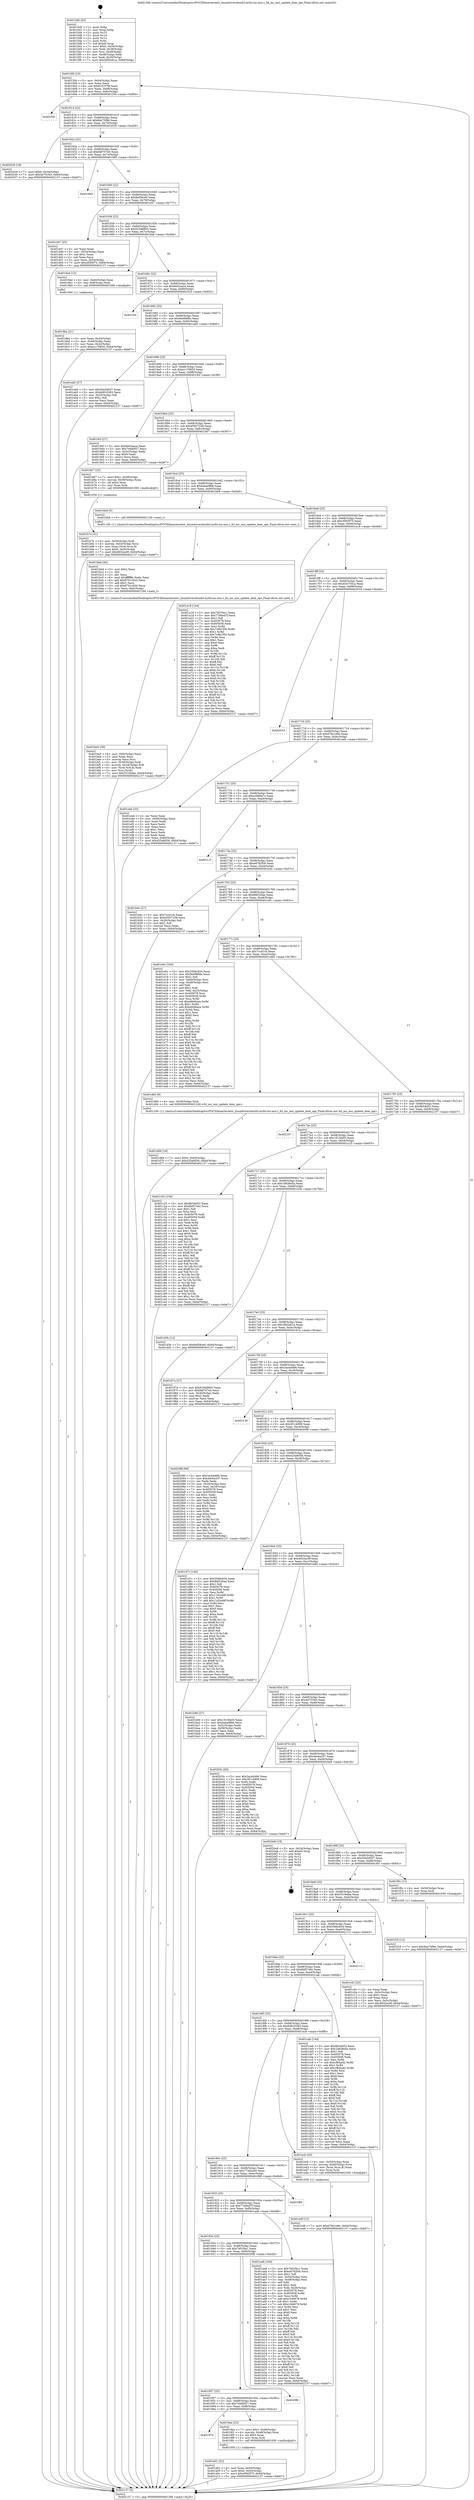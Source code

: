 digraph "0x4015d0" {
  label = "0x4015d0 (/mnt/c/Users/mathe/Desktop/tcc/POCII/binaries/extr_linuxdriversbusfsl-mcfsl-mc-msi.c_fsl_mc_msi_update_dom_ops_Final-ollvm.out::main(0))"
  labelloc = "t"
  node[shape=record]

  Entry [label="",width=0.3,height=0.3,shape=circle,fillcolor=black,style=filled]
  "0x4015fd" [label="{
     0x4015fd [23]\l
     | [instrs]\l
     &nbsp;&nbsp;0x4015fd \<+3\>: mov -0x64(%rbp),%eax\l
     &nbsp;&nbsp;0x401600 \<+2\>: mov %eax,%ecx\l
     &nbsp;&nbsp;0x401602 \<+6\>: sub $0x81f197f0,%ecx\l
     &nbsp;&nbsp;0x401608 \<+3\>: mov %eax,-0x68(%rbp)\l
     &nbsp;&nbsp;0x40160b \<+3\>: mov %ecx,-0x6c(%rbp)\l
     &nbsp;&nbsp;0x40160e \<+6\>: je 0000000000401f30 \<main+0x960\>\l
  }"]
  "0x401f30" [label="{
     0x401f30\l
  }", style=dashed]
  "0x401614" [label="{
     0x401614 [22]\l
     | [instrs]\l
     &nbsp;&nbsp;0x401614 \<+5\>: jmp 0000000000401619 \<main+0x49\>\l
     &nbsp;&nbsp;0x401619 \<+3\>: mov -0x68(%rbp),%eax\l
     &nbsp;&nbsp;0x40161c \<+5\>: sub $0x8da75f9d,%eax\l
     &nbsp;&nbsp;0x401621 \<+3\>: mov %eax,-0x70(%rbp)\l
     &nbsp;&nbsp;0x401624 \<+6\>: je 0000000000402029 \<main+0xa59\>\l
  }"]
  Exit [label="",width=0.3,height=0.3,shape=circle,fillcolor=black,style=filled,peripheries=2]
  "0x402029" [label="{
     0x402029 [19]\l
     | [instrs]\l
     &nbsp;&nbsp;0x402029 \<+7\>: movl $0x0,-0x34(%rbp)\l
     &nbsp;&nbsp;0x402030 \<+7\>: movl $0x4d7f1f43,-0x64(%rbp)\l
     &nbsp;&nbsp;0x402037 \<+5\>: jmp 0000000000402137 \<main+0xb67\>\l
  }"]
  "0x40162a" [label="{
     0x40162a [22]\l
     | [instrs]\l
     &nbsp;&nbsp;0x40162a \<+5\>: jmp 000000000040162f \<main+0x5f\>\l
     &nbsp;&nbsp;0x40162f \<+3\>: mov -0x68(%rbp),%eax\l
     &nbsp;&nbsp;0x401632 \<+5\>: sub $0x8df707e0,%eax\l
     &nbsp;&nbsp;0x401637 \<+3\>: mov %eax,-0x74(%rbp)\l
     &nbsp;&nbsp;0x40163a \<+6\>: je 0000000000401995 \<main+0x3c5\>\l
  }"]
  "0x401f18" [label="{
     0x401f18 [12]\l
     | [instrs]\l
     &nbsp;&nbsp;0x401f18 \<+7\>: movl $0x8da75f9d,-0x64(%rbp)\l
     &nbsp;&nbsp;0x401f1f \<+5\>: jmp 0000000000402137 \<main+0xb67\>\l
  }"]
  "0x401995" [label="{
     0x401995\l
  }", style=dashed]
  "0x401640" [label="{
     0x401640 [22]\l
     | [instrs]\l
     &nbsp;&nbsp;0x401640 \<+5\>: jmp 0000000000401645 \<main+0x75\>\l
     &nbsp;&nbsp;0x401645 \<+3\>: mov -0x68(%rbp),%eax\l
     &nbsp;&nbsp;0x401648 \<+5\>: sub $0x8ef58ce0,%eax\l
     &nbsp;&nbsp;0x40164d \<+3\>: mov %eax,-0x78(%rbp)\l
     &nbsp;&nbsp;0x401650 \<+6\>: je 0000000000401d47 \<main+0x777\>\l
  }"]
  "0x401edf" [label="{
     0x401edf [12]\l
     | [instrs]\l
     &nbsp;&nbsp;0x401edf \<+7\>: movl $0xd78e1e9e,-0x64(%rbp)\l
     &nbsp;&nbsp;0x401ee6 \<+5\>: jmp 0000000000402137 \<main+0xb67\>\l
  }"]
  "0x401d47" [label="{
     0x401d47 [25]\l
     | [instrs]\l
     &nbsp;&nbsp;0x401d47 \<+2\>: xor %eax,%eax\l
     &nbsp;&nbsp;0x401d49 \<+3\>: mov -0x54(%rbp),%ecx\l
     &nbsp;&nbsp;0x401d4c \<+3\>: sub $0x1,%eax\l
     &nbsp;&nbsp;0x401d4f \<+2\>: sub %eax,%ecx\l
     &nbsp;&nbsp;0x401d51 \<+3\>: mov %ecx,-0x54(%rbp)\l
     &nbsp;&nbsp;0x401d54 \<+7\>: movl $0xcf565f75,-0x64(%rbp)\l
     &nbsp;&nbsp;0x401d5b \<+5\>: jmp 0000000000402137 \<main+0xb67\>\l
  }"]
  "0x401656" [label="{
     0x401656 [22]\l
     | [instrs]\l
     &nbsp;&nbsp;0x401656 \<+5\>: jmp 000000000040165b \<main+0x8b\>\l
     &nbsp;&nbsp;0x40165b \<+3\>: mov -0x68(%rbp),%eax\l
     &nbsp;&nbsp;0x40165e \<+5\>: sub $0x91948805,%eax\l
     &nbsp;&nbsp;0x401663 \<+3\>: mov %eax,-0x7c(%rbp)\l
     &nbsp;&nbsp;0x401666 \<+6\>: je 00000000004019ad \<main+0x3dd\>\l
  }"]
  "0x401d69" [label="{
     0x401d69 [19]\l
     | [instrs]\l
     &nbsp;&nbsp;0x401d69 \<+7\>: movl $0x0,-0x60(%rbp)\l
     &nbsp;&nbsp;0x401d70 \<+7\>: movl $0x425a6056,-0x64(%rbp)\l
     &nbsp;&nbsp;0x401d77 \<+5\>: jmp 0000000000402137 \<main+0xb67\>\l
  }"]
  "0x4019ad" [label="{
     0x4019ad [13]\l
     | [instrs]\l
     &nbsp;&nbsp;0x4019ad \<+4\>: mov -0x40(%rbp),%rax\l
     &nbsp;&nbsp;0x4019b1 \<+4\>: mov 0x8(%rax),%rdi\l
     &nbsp;&nbsp;0x4019b5 \<+5\>: call 0000000000401060 \<atoi@plt\>\l
     | [calls]\l
     &nbsp;&nbsp;0x401060 \{1\} (unknown)\l
  }"]
  "0x40166c" [label="{
     0x40166c [22]\l
     | [instrs]\l
     &nbsp;&nbsp;0x40166c \<+5\>: jmp 0000000000401671 \<main+0xa1\>\l
     &nbsp;&nbsp;0x401671 \<+3\>: mov -0x68(%rbp),%eax\l
     &nbsp;&nbsp;0x401674 \<+5\>: sub $0x9e02aace,%eax\l
     &nbsp;&nbsp;0x401679 \<+3\>: mov %eax,-0x80(%rbp)\l
     &nbsp;&nbsp;0x40167c \<+6\>: je 0000000000401f24 \<main+0x954\>\l
  }"]
  "0x401be5" [label="{
     0x401be5 [39]\l
     | [instrs]\l
     &nbsp;&nbsp;0x401be5 \<+6\>: mov -0xfc(%rbp),%ecx\l
     &nbsp;&nbsp;0x401beb \<+3\>: imul %eax,%ecx\l
     &nbsp;&nbsp;0x401bee \<+3\>: movslq %ecx,%rsi\l
     &nbsp;&nbsp;0x401bf1 \<+4\>: mov -0x50(%rbp),%rdi\l
     &nbsp;&nbsp;0x401bf5 \<+4\>: movslq -0x54(%rbp),%r8\l
     &nbsp;&nbsp;0x401bf9 \<+4\>: mov (%rdi,%r8,8),%rdi\l
     &nbsp;&nbsp;0x401bfd \<+3\>: mov %rsi,(%rdi)\l
     &nbsp;&nbsp;0x401c00 \<+7\>: movl $0x5519efae,-0x64(%rbp)\l
     &nbsp;&nbsp;0x401c07 \<+5\>: jmp 0000000000402137 \<main+0xb67\>\l
  }"]
  "0x401f24" [label="{
     0x401f24\l
  }", style=dashed]
  "0x401682" [label="{
     0x401682 [25]\l
     | [instrs]\l
     &nbsp;&nbsp;0x401682 \<+5\>: jmp 0000000000401687 \<main+0xb7\>\l
     &nbsp;&nbsp;0x401687 \<+3\>: mov -0x68(%rbp),%eax\l
     &nbsp;&nbsp;0x40168a \<+5\>: sub $0x9e0f968e,%eax\l
     &nbsp;&nbsp;0x40168f \<+6\>: mov %eax,-0x84(%rbp)\l
     &nbsp;&nbsp;0x401695 \<+6\>: je 0000000000401eb0 \<main+0x8e0\>\l
  }"]
  "0x401bbd" [label="{
     0x401bbd [40]\l
     | [instrs]\l
     &nbsp;&nbsp;0x401bbd \<+5\>: mov $0x2,%ecx\l
     &nbsp;&nbsp;0x401bc2 \<+1\>: cltd\l
     &nbsp;&nbsp;0x401bc3 \<+2\>: idiv %ecx\l
     &nbsp;&nbsp;0x401bc5 \<+6\>: imul $0xfffffffe,%edx,%ecx\l
     &nbsp;&nbsp;0x401bcb \<+6\>: add $0x8701c620,%ecx\l
     &nbsp;&nbsp;0x401bd1 \<+3\>: add $0x1,%ecx\l
     &nbsp;&nbsp;0x401bd4 \<+6\>: sub $0x8701c620,%ecx\l
     &nbsp;&nbsp;0x401bda \<+6\>: mov %ecx,-0xfc(%rbp)\l
     &nbsp;&nbsp;0x401be0 \<+5\>: call 0000000000401160 \<next_i\>\l
     | [calls]\l
     &nbsp;&nbsp;0x401160 \{1\} (/mnt/c/Users/mathe/Desktop/tcc/POCII/binaries/extr_linuxdriversbusfsl-mcfsl-mc-msi.c_fsl_mc_msi_update_dom_ops_Final-ollvm.out::next_i)\l
  }"]
  "0x401eb0" [label="{
     0x401eb0 [27]\l
     | [instrs]\l
     &nbsp;&nbsp;0x401eb0 \<+5\>: mov $0x50a5d037,%eax\l
     &nbsp;&nbsp;0x401eb5 \<+5\>: mov $0x6d910283,%ecx\l
     &nbsp;&nbsp;0x401eba \<+3\>: mov -0x25(%rbp),%dl\l
     &nbsp;&nbsp;0x401ebd \<+3\>: test $0x1,%dl\l
     &nbsp;&nbsp;0x401ec0 \<+3\>: cmovne %ecx,%eax\l
     &nbsp;&nbsp;0x401ec3 \<+3\>: mov %eax,-0x64(%rbp)\l
     &nbsp;&nbsp;0x401ec6 \<+5\>: jmp 0000000000402137 \<main+0xb67\>\l
  }"]
  "0x40169b" [label="{
     0x40169b [25]\l
     | [instrs]\l
     &nbsp;&nbsp;0x40169b \<+5\>: jmp 00000000004016a0 \<main+0xd0\>\l
     &nbsp;&nbsp;0x4016a0 \<+3\>: mov -0x68(%rbp),%eax\l
     &nbsp;&nbsp;0x4016a3 \<+5\>: sub $0xa1c76820,%eax\l
     &nbsp;&nbsp;0x4016a8 \<+6\>: mov %eax,-0x88(%rbp)\l
     &nbsp;&nbsp;0x4016ae \<+6\>: je 00000000004019cf \<main+0x3ff\>\l
  }"]
  "0x401b7e" [label="{
     0x401b7e [31]\l
     | [instrs]\l
     &nbsp;&nbsp;0x401b7e \<+4\>: mov -0x50(%rbp),%rdi\l
     &nbsp;&nbsp;0x401b82 \<+4\>: movslq -0x54(%rbp),%rcx\l
     &nbsp;&nbsp;0x401b86 \<+4\>: mov %rax,(%rdi,%rcx,8)\l
     &nbsp;&nbsp;0x401b8a \<+7\>: movl $0x0,-0x5c(%rbp)\l
     &nbsp;&nbsp;0x401b91 \<+7\>: movl $0x4932ac9f,-0x64(%rbp)\l
     &nbsp;&nbsp;0x401b98 \<+5\>: jmp 0000000000402137 \<main+0xb67\>\l
  }"]
  "0x4019cf" [label="{
     0x4019cf [27]\l
     | [instrs]\l
     &nbsp;&nbsp;0x4019cf \<+5\>: mov $0x9e02aace,%eax\l
     &nbsp;&nbsp;0x4019d4 \<+5\>: mov $0x7d480f27,%ecx\l
     &nbsp;&nbsp;0x4019d9 \<+3\>: mov -0x2c(%rbp),%edx\l
     &nbsp;&nbsp;0x4019dc \<+3\>: cmp $0x0,%edx\l
     &nbsp;&nbsp;0x4019df \<+3\>: cmove %ecx,%eax\l
     &nbsp;&nbsp;0x4019e2 \<+3\>: mov %eax,-0x64(%rbp)\l
     &nbsp;&nbsp;0x4019e5 \<+5\>: jmp 0000000000402137 \<main+0xb67\>\l
  }"]
  "0x4016b4" [label="{
     0x4016b4 [25]\l
     | [instrs]\l
     &nbsp;&nbsp;0x4016b4 \<+5\>: jmp 00000000004016b9 \<main+0xe9\>\l
     &nbsp;&nbsp;0x4016b9 \<+3\>: mov -0x68(%rbp),%eax\l
     &nbsp;&nbsp;0x4016bc \<+5\>: sub $0xb5057238,%eax\l
     &nbsp;&nbsp;0x4016c1 \<+6\>: mov %eax,-0x8c(%rbp)\l
     &nbsp;&nbsp;0x4016c7 \<+6\>: je 0000000000401b67 \<main+0x597\>\l
  }"]
  "0x401a01" [label="{
     0x401a01 [23]\l
     | [instrs]\l
     &nbsp;&nbsp;0x401a01 \<+4\>: mov %rax,-0x50(%rbp)\l
     &nbsp;&nbsp;0x401a05 \<+7\>: movl $0x0,-0x54(%rbp)\l
     &nbsp;&nbsp;0x401a0c \<+7\>: movl $0xcf565f75,-0x64(%rbp)\l
     &nbsp;&nbsp;0x401a13 \<+5\>: jmp 0000000000402137 \<main+0xb67\>\l
  }"]
  "0x401b67" [label="{
     0x401b67 [23]\l
     | [instrs]\l
     &nbsp;&nbsp;0x401b67 \<+7\>: movl $0x1,-0x58(%rbp)\l
     &nbsp;&nbsp;0x401b6e \<+4\>: movslq -0x58(%rbp),%rax\l
     &nbsp;&nbsp;0x401b72 \<+4\>: shl $0x3,%rax\l
     &nbsp;&nbsp;0x401b76 \<+3\>: mov %rax,%rdi\l
     &nbsp;&nbsp;0x401b79 \<+5\>: call 0000000000401050 \<malloc@plt\>\l
     | [calls]\l
     &nbsp;&nbsp;0x401050 \{1\} (unknown)\l
  }"]
  "0x4016cd" [label="{
     0x4016cd [25]\l
     | [instrs]\l
     &nbsp;&nbsp;0x4016cd \<+5\>: jmp 00000000004016d2 \<main+0x102\>\l
     &nbsp;&nbsp;0x4016d2 \<+3\>: mov -0x68(%rbp),%eax\l
     &nbsp;&nbsp;0x4016d5 \<+5\>: sub $0xbaba0fb8,%eax\l
     &nbsp;&nbsp;0x4016da \<+6\>: mov %eax,-0x90(%rbp)\l
     &nbsp;&nbsp;0x4016e0 \<+6\>: je 0000000000401bb8 \<main+0x5e8\>\l
  }"]
  "0x401970" [label="{
     0x401970\l
  }", style=dashed]
  "0x401bb8" [label="{
     0x401bb8 [5]\l
     | [instrs]\l
     &nbsp;&nbsp;0x401bb8 \<+5\>: call 0000000000401160 \<next_i\>\l
     | [calls]\l
     &nbsp;&nbsp;0x401160 \{1\} (/mnt/c/Users/mathe/Desktop/tcc/POCII/binaries/extr_linuxdriversbusfsl-mcfsl-mc-msi.c_fsl_mc_msi_update_dom_ops_Final-ollvm.out::next_i)\l
  }"]
  "0x4016e6" [label="{
     0x4016e6 [25]\l
     | [instrs]\l
     &nbsp;&nbsp;0x4016e6 \<+5\>: jmp 00000000004016eb \<main+0x11b\>\l
     &nbsp;&nbsp;0x4016eb \<+3\>: mov -0x68(%rbp),%eax\l
     &nbsp;&nbsp;0x4016ee \<+5\>: sub $0xcf565f75,%eax\l
     &nbsp;&nbsp;0x4016f3 \<+6\>: mov %eax,-0x94(%rbp)\l
     &nbsp;&nbsp;0x4016f9 \<+6\>: je 0000000000401a18 \<main+0x448\>\l
  }"]
  "0x4019ea" [label="{
     0x4019ea [23]\l
     | [instrs]\l
     &nbsp;&nbsp;0x4019ea \<+7\>: movl $0x1,-0x48(%rbp)\l
     &nbsp;&nbsp;0x4019f1 \<+4\>: movslq -0x48(%rbp),%rax\l
     &nbsp;&nbsp;0x4019f5 \<+4\>: shl $0x3,%rax\l
     &nbsp;&nbsp;0x4019f9 \<+3\>: mov %rax,%rdi\l
     &nbsp;&nbsp;0x4019fc \<+5\>: call 0000000000401050 \<malloc@plt\>\l
     | [calls]\l
     &nbsp;&nbsp;0x401050 \{1\} (unknown)\l
  }"]
  "0x401a18" [label="{
     0x401a18 [144]\l
     | [instrs]\l
     &nbsp;&nbsp;0x401a18 \<+5\>: mov $0x7bf1f4a1,%eax\l
     &nbsp;&nbsp;0x401a1d \<+5\>: mov $0x77d0ed7f,%ecx\l
     &nbsp;&nbsp;0x401a22 \<+2\>: mov $0x1,%dl\l
     &nbsp;&nbsp;0x401a24 \<+7\>: mov 0x405078,%esi\l
     &nbsp;&nbsp;0x401a2b \<+7\>: mov 0x405058,%edi\l
     &nbsp;&nbsp;0x401a32 \<+3\>: mov %esi,%r8d\l
     &nbsp;&nbsp;0x401a35 \<+7\>: add $0x7c8b1f50,%r8d\l
     &nbsp;&nbsp;0x401a3c \<+4\>: sub $0x1,%r8d\l
     &nbsp;&nbsp;0x401a40 \<+7\>: sub $0x7c8b1f50,%r8d\l
     &nbsp;&nbsp;0x401a47 \<+4\>: imul %r8d,%esi\l
     &nbsp;&nbsp;0x401a4b \<+3\>: and $0x1,%esi\l
     &nbsp;&nbsp;0x401a4e \<+3\>: cmp $0x0,%esi\l
     &nbsp;&nbsp;0x401a51 \<+4\>: sete %r9b\l
     &nbsp;&nbsp;0x401a55 \<+3\>: cmp $0xa,%edi\l
     &nbsp;&nbsp;0x401a58 \<+4\>: setl %r10b\l
     &nbsp;&nbsp;0x401a5c \<+3\>: mov %r9b,%r11b\l
     &nbsp;&nbsp;0x401a5f \<+4\>: xor $0xff,%r11b\l
     &nbsp;&nbsp;0x401a63 \<+3\>: mov %r10b,%bl\l
     &nbsp;&nbsp;0x401a66 \<+3\>: xor $0xff,%bl\l
     &nbsp;&nbsp;0x401a69 \<+3\>: xor $0x0,%dl\l
     &nbsp;&nbsp;0x401a6c \<+3\>: mov %r11b,%r14b\l
     &nbsp;&nbsp;0x401a6f \<+4\>: and $0x0,%r14b\l
     &nbsp;&nbsp;0x401a73 \<+3\>: and %dl,%r9b\l
     &nbsp;&nbsp;0x401a76 \<+3\>: mov %bl,%r15b\l
     &nbsp;&nbsp;0x401a79 \<+4\>: and $0x0,%r15b\l
     &nbsp;&nbsp;0x401a7d \<+3\>: and %dl,%r10b\l
     &nbsp;&nbsp;0x401a80 \<+3\>: or %r9b,%r14b\l
     &nbsp;&nbsp;0x401a83 \<+3\>: or %r10b,%r15b\l
     &nbsp;&nbsp;0x401a86 \<+3\>: xor %r15b,%r14b\l
     &nbsp;&nbsp;0x401a89 \<+3\>: or %bl,%r11b\l
     &nbsp;&nbsp;0x401a8c \<+4\>: xor $0xff,%r11b\l
     &nbsp;&nbsp;0x401a90 \<+3\>: or $0x0,%dl\l
     &nbsp;&nbsp;0x401a93 \<+3\>: and %dl,%r11b\l
     &nbsp;&nbsp;0x401a96 \<+3\>: or %r11b,%r14b\l
     &nbsp;&nbsp;0x401a99 \<+4\>: test $0x1,%r14b\l
     &nbsp;&nbsp;0x401a9d \<+3\>: cmovne %ecx,%eax\l
     &nbsp;&nbsp;0x401aa0 \<+3\>: mov %eax,-0x64(%rbp)\l
     &nbsp;&nbsp;0x401aa3 \<+5\>: jmp 0000000000402137 \<main+0xb67\>\l
  }"]
  "0x4016ff" [label="{
     0x4016ff [25]\l
     | [instrs]\l
     &nbsp;&nbsp;0x4016ff \<+5\>: jmp 0000000000401704 \<main+0x134\>\l
     &nbsp;&nbsp;0x401704 \<+3\>: mov -0x68(%rbp),%eax\l
     &nbsp;&nbsp;0x401707 \<+5\>: sub $0xd34755ca,%eax\l
     &nbsp;&nbsp;0x40170c \<+6\>: mov %eax,-0x98(%rbp)\l
     &nbsp;&nbsp;0x401712 \<+6\>: je 000000000040201d \<main+0xa4d\>\l
  }"]
  "0x401957" [label="{
     0x401957 [25]\l
     | [instrs]\l
     &nbsp;&nbsp;0x401957 \<+5\>: jmp 000000000040195c \<main+0x38c\>\l
     &nbsp;&nbsp;0x40195c \<+3\>: mov -0x68(%rbp),%eax\l
     &nbsp;&nbsp;0x40195f \<+5\>: sub $0x7d480f27,%eax\l
     &nbsp;&nbsp;0x401964 \<+6\>: mov %eax,-0xf8(%rbp)\l
     &nbsp;&nbsp;0x40196a \<+6\>: je 00000000004019ea \<main+0x41a\>\l
  }"]
  "0x40201d" [label="{
     0x40201d\l
  }", style=dashed]
  "0x401718" [label="{
     0x401718 [25]\l
     | [instrs]\l
     &nbsp;&nbsp;0x401718 \<+5\>: jmp 000000000040171d \<main+0x14d\>\l
     &nbsp;&nbsp;0x40171d \<+3\>: mov -0x68(%rbp),%eax\l
     &nbsp;&nbsp;0x401720 \<+5\>: sub $0xd78e1e9e,%eax\l
     &nbsp;&nbsp;0x401725 \<+6\>: mov %eax,-0x9c(%rbp)\l
     &nbsp;&nbsp;0x40172b \<+6\>: je 0000000000401eeb \<main+0x91b\>\l
  }"]
  "0x4020fb" [label="{
     0x4020fb\l
  }", style=dashed]
  "0x401eeb" [label="{
     0x401eeb [33]\l
     | [instrs]\l
     &nbsp;&nbsp;0x401eeb \<+2\>: xor %eax,%eax\l
     &nbsp;&nbsp;0x401eed \<+3\>: mov -0x60(%rbp),%ecx\l
     &nbsp;&nbsp;0x401ef0 \<+2\>: mov %eax,%edx\l
     &nbsp;&nbsp;0x401ef2 \<+2\>: sub %ecx,%edx\l
     &nbsp;&nbsp;0x401ef4 \<+2\>: mov %eax,%ecx\l
     &nbsp;&nbsp;0x401ef6 \<+3\>: sub $0x1,%ecx\l
     &nbsp;&nbsp;0x401ef9 \<+2\>: add %ecx,%edx\l
     &nbsp;&nbsp;0x401efb \<+2\>: sub %edx,%eax\l
     &nbsp;&nbsp;0x401efd \<+3\>: mov %eax,-0x60(%rbp)\l
     &nbsp;&nbsp;0x401f00 \<+7\>: movl $0x425a6056,-0x64(%rbp)\l
     &nbsp;&nbsp;0x401f07 \<+5\>: jmp 0000000000402137 \<main+0xb67\>\l
  }"]
  "0x401731" [label="{
     0x401731 [25]\l
     | [instrs]\l
     &nbsp;&nbsp;0x401731 \<+5\>: jmp 0000000000401736 \<main+0x166\>\l
     &nbsp;&nbsp;0x401736 \<+3\>: mov -0x68(%rbp),%eax\l
     &nbsp;&nbsp;0x401739 \<+5\>: sub $0xe2889a7c,%eax\l
     &nbsp;&nbsp;0x40173e \<+6\>: mov %eax,-0xa0(%rbp)\l
     &nbsp;&nbsp;0x401744 \<+6\>: je 000000000040211f \<main+0xb4f\>\l
  }"]
  "0x40193e" [label="{
     0x40193e [25]\l
     | [instrs]\l
     &nbsp;&nbsp;0x40193e \<+5\>: jmp 0000000000401943 \<main+0x373\>\l
     &nbsp;&nbsp;0x401943 \<+3\>: mov -0x68(%rbp),%eax\l
     &nbsp;&nbsp;0x401946 \<+5\>: sub $0x7bf1f4a1,%eax\l
     &nbsp;&nbsp;0x40194b \<+6\>: mov %eax,-0xf4(%rbp)\l
     &nbsp;&nbsp;0x401951 \<+6\>: je 00000000004020fb \<main+0xb2b\>\l
  }"]
  "0x40211f" [label="{
     0x40211f\l
  }", style=dashed]
  "0x40174a" [label="{
     0x40174a [25]\l
     | [instrs]\l
     &nbsp;&nbsp;0x40174a \<+5\>: jmp 000000000040174f \<main+0x17f\>\l
     &nbsp;&nbsp;0x40174f \<+3\>: mov -0x68(%rbp),%eax\l
     &nbsp;&nbsp;0x401752 \<+5\>: sub $0xe9782fc6,%eax\l
     &nbsp;&nbsp;0x401757 \<+6\>: mov %eax,-0xa4(%rbp)\l
     &nbsp;&nbsp;0x40175d \<+6\>: je 0000000000401b4c \<main+0x57c\>\l
  }"]
  "0x401aa8" [label="{
     0x401aa8 [164]\l
     | [instrs]\l
     &nbsp;&nbsp;0x401aa8 \<+5\>: mov $0x7bf1f4a1,%eax\l
     &nbsp;&nbsp;0x401aad \<+5\>: mov $0xe9782fc6,%ecx\l
     &nbsp;&nbsp;0x401ab2 \<+2\>: mov $0x1,%dl\l
     &nbsp;&nbsp;0x401ab4 \<+3\>: mov -0x54(%rbp),%esi\l
     &nbsp;&nbsp;0x401ab7 \<+3\>: cmp -0x48(%rbp),%esi\l
     &nbsp;&nbsp;0x401aba \<+4\>: setl %dil\l
     &nbsp;&nbsp;0x401abe \<+4\>: and $0x1,%dil\l
     &nbsp;&nbsp;0x401ac2 \<+4\>: mov %dil,-0x26(%rbp)\l
     &nbsp;&nbsp;0x401ac6 \<+7\>: mov 0x405078,%esi\l
     &nbsp;&nbsp;0x401acd \<+8\>: mov 0x405058,%r8d\l
     &nbsp;&nbsp;0x401ad5 \<+3\>: mov %esi,%r9d\l
     &nbsp;&nbsp;0x401ad8 \<+7\>: add $0xc346679,%r9d\l
     &nbsp;&nbsp;0x401adf \<+4\>: sub $0x1,%r9d\l
     &nbsp;&nbsp;0x401ae3 \<+7\>: sub $0xc346679,%r9d\l
     &nbsp;&nbsp;0x401aea \<+4\>: imul %r9d,%esi\l
     &nbsp;&nbsp;0x401aee \<+3\>: and $0x1,%esi\l
     &nbsp;&nbsp;0x401af1 \<+3\>: cmp $0x0,%esi\l
     &nbsp;&nbsp;0x401af4 \<+4\>: sete %dil\l
     &nbsp;&nbsp;0x401af8 \<+4\>: cmp $0xa,%r8d\l
     &nbsp;&nbsp;0x401afc \<+4\>: setl %r10b\l
     &nbsp;&nbsp;0x401b00 \<+3\>: mov %dil,%r11b\l
     &nbsp;&nbsp;0x401b03 \<+4\>: xor $0xff,%r11b\l
     &nbsp;&nbsp;0x401b07 \<+3\>: mov %r10b,%bl\l
     &nbsp;&nbsp;0x401b0a \<+3\>: xor $0xff,%bl\l
     &nbsp;&nbsp;0x401b0d \<+3\>: xor $0x0,%dl\l
     &nbsp;&nbsp;0x401b10 \<+3\>: mov %r11b,%r14b\l
     &nbsp;&nbsp;0x401b13 \<+4\>: and $0x0,%r14b\l
     &nbsp;&nbsp;0x401b17 \<+3\>: and %dl,%dil\l
     &nbsp;&nbsp;0x401b1a \<+3\>: mov %bl,%r15b\l
     &nbsp;&nbsp;0x401b1d \<+4\>: and $0x0,%r15b\l
     &nbsp;&nbsp;0x401b21 \<+3\>: and %dl,%r10b\l
     &nbsp;&nbsp;0x401b24 \<+3\>: or %dil,%r14b\l
     &nbsp;&nbsp;0x401b27 \<+3\>: or %r10b,%r15b\l
     &nbsp;&nbsp;0x401b2a \<+3\>: xor %r15b,%r14b\l
     &nbsp;&nbsp;0x401b2d \<+3\>: or %bl,%r11b\l
     &nbsp;&nbsp;0x401b30 \<+4\>: xor $0xff,%r11b\l
     &nbsp;&nbsp;0x401b34 \<+3\>: or $0x0,%dl\l
     &nbsp;&nbsp;0x401b37 \<+3\>: and %dl,%r11b\l
     &nbsp;&nbsp;0x401b3a \<+3\>: or %r11b,%r14b\l
     &nbsp;&nbsp;0x401b3d \<+4\>: test $0x1,%r14b\l
     &nbsp;&nbsp;0x401b41 \<+3\>: cmovne %ecx,%eax\l
     &nbsp;&nbsp;0x401b44 \<+3\>: mov %eax,-0x64(%rbp)\l
     &nbsp;&nbsp;0x401b47 \<+5\>: jmp 0000000000402137 \<main+0xb67\>\l
  }"]
  "0x401b4c" [label="{
     0x401b4c [27]\l
     | [instrs]\l
     &nbsp;&nbsp;0x401b4c \<+5\>: mov $0x7ccd1cb,%eax\l
     &nbsp;&nbsp;0x401b51 \<+5\>: mov $0xb5057238,%ecx\l
     &nbsp;&nbsp;0x401b56 \<+3\>: mov -0x26(%rbp),%dl\l
     &nbsp;&nbsp;0x401b59 \<+3\>: test $0x1,%dl\l
     &nbsp;&nbsp;0x401b5c \<+3\>: cmovne %ecx,%eax\l
     &nbsp;&nbsp;0x401b5f \<+3\>: mov %eax,-0x64(%rbp)\l
     &nbsp;&nbsp;0x401b62 \<+5\>: jmp 0000000000402137 \<main+0xb67\>\l
  }"]
  "0x401763" [label="{
     0x401763 [25]\l
     | [instrs]\l
     &nbsp;&nbsp;0x401763 \<+5\>: jmp 0000000000401768 \<main+0x198\>\l
     &nbsp;&nbsp;0x401768 \<+3\>: mov -0x68(%rbp),%eax\l
     &nbsp;&nbsp;0x40176b \<+5\>: sub $0xf66530ae,%eax\l
     &nbsp;&nbsp;0x401770 \<+6\>: mov %eax,-0xa8(%rbp)\l
     &nbsp;&nbsp;0x401776 \<+6\>: je 0000000000401e0c \<main+0x83c\>\l
  }"]
  "0x401925" [label="{
     0x401925 [25]\l
     | [instrs]\l
     &nbsp;&nbsp;0x401925 \<+5\>: jmp 000000000040192a \<main+0x35a\>\l
     &nbsp;&nbsp;0x40192a \<+3\>: mov -0x68(%rbp),%eax\l
     &nbsp;&nbsp;0x40192d \<+5\>: sub $0x77d0ed7f,%eax\l
     &nbsp;&nbsp;0x401932 \<+6\>: mov %eax,-0xf0(%rbp)\l
     &nbsp;&nbsp;0x401938 \<+6\>: je 0000000000401aa8 \<main+0x4d8\>\l
  }"]
  "0x401e0c" [label="{
     0x401e0c [164]\l
     | [instrs]\l
     &nbsp;&nbsp;0x401e0c \<+5\>: mov $0x5568c834,%eax\l
     &nbsp;&nbsp;0x401e11 \<+5\>: mov $0x9e0f968e,%ecx\l
     &nbsp;&nbsp;0x401e16 \<+2\>: mov $0x1,%dl\l
     &nbsp;&nbsp;0x401e18 \<+3\>: mov -0x60(%rbp),%esi\l
     &nbsp;&nbsp;0x401e1b \<+3\>: cmp -0x48(%rbp),%esi\l
     &nbsp;&nbsp;0x401e1e \<+4\>: setl %dil\l
     &nbsp;&nbsp;0x401e22 \<+4\>: and $0x1,%dil\l
     &nbsp;&nbsp;0x401e26 \<+4\>: mov %dil,-0x25(%rbp)\l
     &nbsp;&nbsp;0x401e2a \<+7\>: mov 0x405078,%esi\l
     &nbsp;&nbsp;0x401e31 \<+8\>: mov 0x405058,%r8d\l
     &nbsp;&nbsp;0x401e39 \<+3\>: mov %esi,%r9d\l
     &nbsp;&nbsp;0x401e3c \<+7\>: sub $0xefd46aca,%r9d\l
     &nbsp;&nbsp;0x401e43 \<+4\>: sub $0x1,%r9d\l
     &nbsp;&nbsp;0x401e47 \<+7\>: add $0xefd46aca,%r9d\l
     &nbsp;&nbsp;0x401e4e \<+4\>: imul %r9d,%esi\l
     &nbsp;&nbsp;0x401e52 \<+3\>: and $0x1,%esi\l
     &nbsp;&nbsp;0x401e55 \<+3\>: cmp $0x0,%esi\l
     &nbsp;&nbsp;0x401e58 \<+4\>: sete %dil\l
     &nbsp;&nbsp;0x401e5c \<+4\>: cmp $0xa,%r8d\l
     &nbsp;&nbsp;0x401e60 \<+4\>: setl %r10b\l
     &nbsp;&nbsp;0x401e64 \<+3\>: mov %dil,%r11b\l
     &nbsp;&nbsp;0x401e67 \<+4\>: xor $0xff,%r11b\l
     &nbsp;&nbsp;0x401e6b \<+3\>: mov %r10b,%bl\l
     &nbsp;&nbsp;0x401e6e \<+3\>: xor $0xff,%bl\l
     &nbsp;&nbsp;0x401e71 \<+3\>: xor $0x0,%dl\l
     &nbsp;&nbsp;0x401e74 \<+3\>: mov %r11b,%r14b\l
     &nbsp;&nbsp;0x401e77 \<+4\>: and $0x0,%r14b\l
     &nbsp;&nbsp;0x401e7b \<+3\>: and %dl,%dil\l
     &nbsp;&nbsp;0x401e7e \<+3\>: mov %bl,%r15b\l
     &nbsp;&nbsp;0x401e81 \<+4\>: and $0x0,%r15b\l
     &nbsp;&nbsp;0x401e85 \<+3\>: and %dl,%r10b\l
     &nbsp;&nbsp;0x401e88 \<+3\>: or %dil,%r14b\l
     &nbsp;&nbsp;0x401e8b \<+3\>: or %r10b,%r15b\l
     &nbsp;&nbsp;0x401e8e \<+3\>: xor %r15b,%r14b\l
     &nbsp;&nbsp;0x401e91 \<+3\>: or %bl,%r11b\l
     &nbsp;&nbsp;0x401e94 \<+4\>: xor $0xff,%r11b\l
     &nbsp;&nbsp;0x401e98 \<+3\>: or $0x0,%dl\l
     &nbsp;&nbsp;0x401e9b \<+3\>: and %dl,%r11b\l
     &nbsp;&nbsp;0x401e9e \<+3\>: or %r11b,%r14b\l
     &nbsp;&nbsp;0x401ea1 \<+4\>: test $0x1,%r14b\l
     &nbsp;&nbsp;0x401ea5 \<+3\>: cmovne %ecx,%eax\l
     &nbsp;&nbsp;0x401ea8 \<+3\>: mov %eax,-0x64(%rbp)\l
     &nbsp;&nbsp;0x401eab \<+5\>: jmp 0000000000402137 \<main+0xb67\>\l
  }"]
  "0x40177c" [label="{
     0x40177c [25]\l
     | [instrs]\l
     &nbsp;&nbsp;0x40177c \<+5\>: jmp 0000000000401781 \<main+0x1b1\>\l
     &nbsp;&nbsp;0x401781 \<+3\>: mov -0x68(%rbp),%eax\l
     &nbsp;&nbsp;0x401784 \<+5\>: sub $0x7ccd1cb,%eax\l
     &nbsp;&nbsp;0x401789 \<+6\>: mov %eax,-0xac(%rbp)\l
     &nbsp;&nbsp;0x40178f \<+6\>: je 0000000000401d60 \<main+0x790\>\l
  }"]
  "0x401f88" [label="{
     0x401f88\l
  }", style=dashed]
  "0x401d60" [label="{
     0x401d60 [9]\l
     | [instrs]\l
     &nbsp;&nbsp;0x401d60 \<+4\>: mov -0x50(%rbp),%rdi\l
     &nbsp;&nbsp;0x401d64 \<+5\>: call 0000000000401240 \<fsl_mc_msi_update_dom_ops\>\l
     | [calls]\l
     &nbsp;&nbsp;0x401240 \{1\} (/mnt/c/Users/mathe/Desktop/tcc/POCII/binaries/extr_linuxdriversbusfsl-mcfsl-mc-msi.c_fsl_mc_msi_update_dom_ops_Final-ollvm.out::fsl_mc_msi_update_dom_ops)\l
  }"]
  "0x401795" [label="{
     0x401795 [25]\l
     | [instrs]\l
     &nbsp;&nbsp;0x401795 \<+5\>: jmp 000000000040179a \<main+0x1ca\>\l
     &nbsp;&nbsp;0x40179a \<+3\>: mov -0x68(%rbp),%eax\l
     &nbsp;&nbsp;0x40179d \<+5\>: sub $0x8b54d53,%eax\l
     &nbsp;&nbsp;0x4017a2 \<+6\>: mov %eax,-0xb0(%rbp)\l
     &nbsp;&nbsp;0x4017a8 \<+6\>: je 0000000000402107 \<main+0xb37\>\l
  }"]
  "0x40190c" [label="{
     0x40190c [25]\l
     | [instrs]\l
     &nbsp;&nbsp;0x40190c \<+5\>: jmp 0000000000401911 \<main+0x341\>\l
     &nbsp;&nbsp;0x401911 \<+3\>: mov -0x68(%rbp),%eax\l
     &nbsp;&nbsp;0x401914 \<+5\>: sub $0x773d2e05,%eax\l
     &nbsp;&nbsp;0x401919 \<+6\>: mov %eax,-0xec(%rbp)\l
     &nbsp;&nbsp;0x40191f \<+6\>: je 0000000000401f88 \<main+0x9b8\>\l
  }"]
  "0x402107" [label="{
     0x402107\l
  }", style=dashed]
  "0x4017ae" [label="{
     0x4017ae [25]\l
     | [instrs]\l
     &nbsp;&nbsp;0x4017ae \<+5\>: jmp 00000000004017b3 \<main+0x1e3\>\l
     &nbsp;&nbsp;0x4017b3 \<+3\>: mov -0x68(%rbp),%eax\l
     &nbsp;&nbsp;0x4017b6 \<+5\>: sub $0x1915fa05,%eax\l
     &nbsp;&nbsp;0x4017bb \<+6\>: mov %eax,-0xb4(%rbp)\l
     &nbsp;&nbsp;0x4017c1 \<+6\>: je 0000000000401c25 \<main+0x655\>\l
  }"]
  "0x401ecb" [label="{
     0x401ecb [20]\l
     | [instrs]\l
     &nbsp;&nbsp;0x401ecb \<+4\>: mov -0x50(%rbp),%rax\l
     &nbsp;&nbsp;0x401ecf \<+4\>: movslq -0x60(%rbp),%rcx\l
     &nbsp;&nbsp;0x401ed3 \<+4\>: mov (%rax,%rcx,8),%rax\l
     &nbsp;&nbsp;0x401ed7 \<+3\>: mov %rax,%rdi\l
     &nbsp;&nbsp;0x401eda \<+5\>: call 0000000000401030 \<free@plt\>\l
     | [calls]\l
     &nbsp;&nbsp;0x401030 \{1\} (unknown)\l
  }"]
  "0x401c25" [label="{
     0x401c25 [134]\l
     | [instrs]\l
     &nbsp;&nbsp;0x401c25 \<+5\>: mov $0x8b54d53,%eax\l
     &nbsp;&nbsp;0x401c2a \<+5\>: mov $0x6bf57e6c,%ecx\l
     &nbsp;&nbsp;0x401c2f \<+2\>: mov $0x1,%dl\l
     &nbsp;&nbsp;0x401c31 \<+2\>: xor %esi,%esi\l
     &nbsp;&nbsp;0x401c33 \<+7\>: mov 0x405078,%edi\l
     &nbsp;&nbsp;0x401c3a \<+8\>: mov 0x405058,%r8d\l
     &nbsp;&nbsp;0x401c42 \<+3\>: sub $0x1,%esi\l
     &nbsp;&nbsp;0x401c45 \<+3\>: mov %edi,%r9d\l
     &nbsp;&nbsp;0x401c48 \<+3\>: add %esi,%r9d\l
     &nbsp;&nbsp;0x401c4b \<+4\>: imul %r9d,%edi\l
     &nbsp;&nbsp;0x401c4f \<+3\>: and $0x1,%edi\l
     &nbsp;&nbsp;0x401c52 \<+3\>: cmp $0x0,%edi\l
     &nbsp;&nbsp;0x401c55 \<+4\>: sete %r10b\l
     &nbsp;&nbsp;0x401c59 \<+4\>: cmp $0xa,%r8d\l
     &nbsp;&nbsp;0x401c5d \<+4\>: setl %r11b\l
     &nbsp;&nbsp;0x401c61 \<+3\>: mov %r10b,%bl\l
     &nbsp;&nbsp;0x401c64 \<+3\>: xor $0xff,%bl\l
     &nbsp;&nbsp;0x401c67 \<+3\>: mov %r11b,%r14b\l
     &nbsp;&nbsp;0x401c6a \<+4\>: xor $0xff,%r14b\l
     &nbsp;&nbsp;0x401c6e \<+3\>: xor $0x1,%dl\l
     &nbsp;&nbsp;0x401c71 \<+3\>: mov %bl,%r15b\l
     &nbsp;&nbsp;0x401c74 \<+4\>: and $0xff,%r15b\l
     &nbsp;&nbsp;0x401c78 \<+3\>: and %dl,%r10b\l
     &nbsp;&nbsp;0x401c7b \<+3\>: mov %r14b,%r12b\l
     &nbsp;&nbsp;0x401c7e \<+4\>: and $0xff,%r12b\l
     &nbsp;&nbsp;0x401c82 \<+3\>: and %dl,%r11b\l
     &nbsp;&nbsp;0x401c85 \<+3\>: or %r10b,%r15b\l
     &nbsp;&nbsp;0x401c88 \<+3\>: or %r11b,%r12b\l
     &nbsp;&nbsp;0x401c8b \<+3\>: xor %r12b,%r15b\l
     &nbsp;&nbsp;0x401c8e \<+3\>: or %r14b,%bl\l
     &nbsp;&nbsp;0x401c91 \<+3\>: xor $0xff,%bl\l
     &nbsp;&nbsp;0x401c94 \<+3\>: or $0x1,%dl\l
     &nbsp;&nbsp;0x401c97 \<+2\>: and %dl,%bl\l
     &nbsp;&nbsp;0x401c99 \<+3\>: or %bl,%r15b\l
     &nbsp;&nbsp;0x401c9c \<+4\>: test $0x1,%r15b\l
     &nbsp;&nbsp;0x401ca0 \<+3\>: cmovne %ecx,%eax\l
     &nbsp;&nbsp;0x401ca3 \<+3\>: mov %eax,-0x64(%rbp)\l
     &nbsp;&nbsp;0x401ca6 \<+5\>: jmp 0000000000402137 \<main+0xb67\>\l
  }"]
  "0x4017c7" [label="{
     0x4017c7 [25]\l
     | [instrs]\l
     &nbsp;&nbsp;0x4017c7 \<+5\>: jmp 00000000004017cc \<main+0x1fc\>\l
     &nbsp;&nbsp;0x4017cc \<+3\>: mov -0x68(%rbp),%eax\l
     &nbsp;&nbsp;0x4017cf \<+5\>: sub $0x1b828e5a,%eax\l
     &nbsp;&nbsp;0x4017d4 \<+6\>: mov %eax,-0xb8(%rbp)\l
     &nbsp;&nbsp;0x4017da \<+6\>: je 0000000000401d3b \<main+0x76b\>\l
  }"]
  "0x4018f3" [label="{
     0x4018f3 [25]\l
     | [instrs]\l
     &nbsp;&nbsp;0x4018f3 \<+5\>: jmp 00000000004018f8 \<main+0x328\>\l
     &nbsp;&nbsp;0x4018f8 \<+3\>: mov -0x68(%rbp),%eax\l
     &nbsp;&nbsp;0x4018fb \<+5\>: sub $0x6d910283,%eax\l
     &nbsp;&nbsp;0x401900 \<+6\>: mov %eax,-0xe8(%rbp)\l
     &nbsp;&nbsp;0x401906 \<+6\>: je 0000000000401ecb \<main+0x8fb\>\l
  }"]
  "0x401d3b" [label="{
     0x401d3b [12]\l
     | [instrs]\l
     &nbsp;&nbsp;0x401d3b \<+7\>: movl $0x8ef58ce0,-0x64(%rbp)\l
     &nbsp;&nbsp;0x401d42 \<+5\>: jmp 0000000000402137 \<main+0xb67\>\l
  }"]
  "0x4017e0" [label="{
     0x4017e0 [25]\l
     | [instrs]\l
     &nbsp;&nbsp;0x4017e0 \<+5\>: jmp 00000000004017e5 \<main+0x215\>\l
     &nbsp;&nbsp;0x4017e5 \<+3\>: mov -0x68(%rbp),%eax\l
     &nbsp;&nbsp;0x4017e8 \<+5\>: sub $0x2892e61e,%eax\l
     &nbsp;&nbsp;0x4017ed \<+6\>: mov %eax,-0xbc(%rbp)\l
     &nbsp;&nbsp;0x4017f3 \<+6\>: je 000000000040197a \<main+0x3aa\>\l
  }"]
  "0x401cab" [label="{
     0x401cab [144]\l
     | [instrs]\l
     &nbsp;&nbsp;0x401cab \<+5\>: mov $0x8b54d53,%eax\l
     &nbsp;&nbsp;0x401cb0 \<+5\>: mov $0x1b828e5a,%ecx\l
     &nbsp;&nbsp;0x401cb5 \<+2\>: mov $0x1,%dl\l
     &nbsp;&nbsp;0x401cb7 \<+7\>: mov 0x405078,%esi\l
     &nbsp;&nbsp;0x401cbe \<+7\>: mov 0x405058,%edi\l
     &nbsp;&nbsp;0x401cc5 \<+3\>: mov %esi,%r8d\l
     &nbsp;&nbsp;0x401cc8 \<+7\>: sub $0x1ffcba42,%r8d\l
     &nbsp;&nbsp;0x401ccf \<+4\>: sub $0x1,%r8d\l
     &nbsp;&nbsp;0x401cd3 \<+7\>: add $0x1ffcba42,%r8d\l
     &nbsp;&nbsp;0x401cda \<+4\>: imul %r8d,%esi\l
     &nbsp;&nbsp;0x401cde \<+3\>: and $0x1,%esi\l
     &nbsp;&nbsp;0x401ce1 \<+3\>: cmp $0x0,%esi\l
     &nbsp;&nbsp;0x401ce4 \<+4\>: sete %r9b\l
     &nbsp;&nbsp;0x401ce8 \<+3\>: cmp $0xa,%edi\l
     &nbsp;&nbsp;0x401ceb \<+4\>: setl %r10b\l
     &nbsp;&nbsp;0x401cef \<+3\>: mov %r9b,%r11b\l
     &nbsp;&nbsp;0x401cf2 \<+4\>: xor $0xff,%r11b\l
     &nbsp;&nbsp;0x401cf6 \<+3\>: mov %r10b,%bl\l
     &nbsp;&nbsp;0x401cf9 \<+3\>: xor $0xff,%bl\l
     &nbsp;&nbsp;0x401cfc \<+3\>: xor $0x0,%dl\l
     &nbsp;&nbsp;0x401cff \<+3\>: mov %r11b,%r14b\l
     &nbsp;&nbsp;0x401d02 \<+4\>: and $0x0,%r14b\l
     &nbsp;&nbsp;0x401d06 \<+3\>: and %dl,%r9b\l
     &nbsp;&nbsp;0x401d09 \<+3\>: mov %bl,%r15b\l
     &nbsp;&nbsp;0x401d0c \<+4\>: and $0x0,%r15b\l
     &nbsp;&nbsp;0x401d10 \<+3\>: and %dl,%r10b\l
     &nbsp;&nbsp;0x401d13 \<+3\>: or %r9b,%r14b\l
     &nbsp;&nbsp;0x401d16 \<+3\>: or %r10b,%r15b\l
     &nbsp;&nbsp;0x401d19 \<+3\>: xor %r15b,%r14b\l
     &nbsp;&nbsp;0x401d1c \<+3\>: or %bl,%r11b\l
     &nbsp;&nbsp;0x401d1f \<+4\>: xor $0xff,%r11b\l
     &nbsp;&nbsp;0x401d23 \<+3\>: or $0x0,%dl\l
     &nbsp;&nbsp;0x401d26 \<+3\>: and %dl,%r11b\l
     &nbsp;&nbsp;0x401d29 \<+3\>: or %r11b,%r14b\l
     &nbsp;&nbsp;0x401d2c \<+4\>: test $0x1,%r14b\l
     &nbsp;&nbsp;0x401d30 \<+3\>: cmovne %ecx,%eax\l
     &nbsp;&nbsp;0x401d33 \<+3\>: mov %eax,-0x64(%rbp)\l
     &nbsp;&nbsp;0x401d36 \<+5\>: jmp 0000000000402137 \<main+0xb67\>\l
  }"]
  "0x40197a" [label="{
     0x40197a [27]\l
     | [instrs]\l
     &nbsp;&nbsp;0x40197a \<+5\>: mov $0x91948805,%eax\l
     &nbsp;&nbsp;0x40197f \<+5\>: mov $0x8df707e0,%ecx\l
     &nbsp;&nbsp;0x401984 \<+3\>: mov -0x30(%rbp),%edx\l
     &nbsp;&nbsp;0x401987 \<+3\>: cmp $0x2,%edx\l
     &nbsp;&nbsp;0x40198a \<+3\>: cmovne %ecx,%eax\l
     &nbsp;&nbsp;0x40198d \<+3\>: mov %eax,-0x64(%rbp)\l
     &nbsp;&nbsp;0x401990 \<+5\>: jmp 0000000000402137 \<main+0xb67\>\l
  }"]
  "0x4017f9" [label="{
     0x4017f9 [25]\l
     | [instrs]\l
     &nbsp;&nbsp;0x4017f9 \<+5\>: jmp 00000000004017fe \<main+0x22e\>\l
     &nbsp;&nbsp;0x4017fe \<+3\>: mov -0x68(%rbp),%eax\l
     &nbsp;&nbsp;0x401801 \<+5\>: sub $0x3acbd466,%eax\l
     &nbsp;&nbsp;0x401806 \<+6\>: mov %eax,-0xc0(%rbp)\l
     &nbsp;&nbsp;0x40180c \<+6\>: je 0000000000402130 \<main+0xb60\>\l
  }"]
  "0x402137" [label="{
     0x402137 [5]\l
     | [instrs]\l
     &nbsp;&nbsp;0x402137 \<+5\>: jmp 00000000004015fd \<main+0x2d\>\l
  }"]
  "0x4015d0" [label="{
     0x4015d0 [45]\l
     | [instrs]\l
     &nbsp;&nbsp;0x4015d0 \<+1\>: push %rbp\l
     &nbsp;&nbsp;0x4015d1 \<+3\>: mov %rsp,%rbp\l
     &nbsp;&nbsp;0x4015d4 \<+2\>: push %r15\l
     &nbsp;&nbsp;0x4015d6 \<+2\>: push %r14\l
     &nbsp;&nbsp;0x4015d8 \<+2\>: push %r12\l
     &nbsp;&nbsp;0x4015da \<+1\>: push %rbx\l
     &nbsp;&nbsp;0x4015db \<+7\>: sub $0xe0,%rsp\l
     &nbsp;&nbsp;0x4015e2 \<+7\>: movl $0x0,-0x34(%rbp)\l
     &nbsp;&nbsp;0x4015e9 \<+3\>: mov %edi,-0x38(%rbp)\l
     &nbsp;&nbsp;0x4015ec \<+4\>: mov %rsi,-0x40(%rbp)\l
     &nbsp;&nbsp;0x4015f0 \<+3\>: mov -0x38(%rbp),%edi\l
     &nbsp;&nbsp;0x4015f3 \<+3\>: mov %edi,-0x30(%rbp)\l
     &nbsp;&nbsp;0x4015f6 \<+7\>: movl $0x2892e61e,-0x64(%rbp)\l
  }"]
  "0x4019ba" [label="{
     0x4019ba [21]\l
     | [instrs]\l
     &nbsp;&nbsp;0x4019ba \<+3\>: mov %eax,-0x44(%rbp)\l
     &nbsp;&nbsp;0x4019bd \<+3\>: mov -0x44(%rbp),%eax\l
     &nbsp;&nbsp;0x4019c0 \<+3\>: mov %eax,-0x2c(%rbp)\l
     &nbsp;&nbsp;0x4019c3 \<+7\>: movl $0xa1c76820,-0x64(%rbp)\l
     &nbsp;&nbsp;0x4019ca \<+5\>: jmp 0000000000402137 \<main+0xb67\>\l
  }"]
  "0x4018da" [label="{
     0x4018da [25]\l
     | [instrs]\l
     &nbsp;&nbsp;0x4018da \<+5\>: jmp 00000000004018df \<main+0x30f\>\l
     &nbsp;&nbsp;0x4018df \<+3\>: mov -0x68(%rbp),%eax\l
     &nbsp;&nbsp;0x4018e2 \<+5\>: sub $0x6bf57e6c,%eax\l
     &nbsp;&nbsp;0x4018e7 \<+6\>: mov %eax,-0xe4(%rbp)\l
     &nbsp;&nbsp;0x4018ed \<+6\>: je 0000000000401cab \<main+0x6db\>\l
  }"]
  "0x402130" [label="{
     0x402130\l
  }", style=dashed]
  "0x401812" [label="{
     0x401812 [25]\l
     | [instrs]\l
     &nbsp;&nbsp;0x401812 \<+5\>: jmp 0000000000401817 \<main+0x247\>\l
     &nbsp;&nbsp;0x401817 \<+3\>: mov -0x68(%rbp),%eax\l
     &nbsp;&nbsp;0x40181a \<+5\>: sub $0x3f1c4908,%eax\l
     &nbsp;&nbsp;0x40181f \<+6\>: mov %eax,-0xc4(%rbp)\l
     &nbsp;&nbsp;0x401825 \<+6\>: je 000000000040208f \<main+0xabf\>\l
  }"]
  "0x402113" [label="{
     0x402113\l
  }", style=dashed]
  "0x40208f" [label="{
     0x40208f [89]\l
     | [instrs]\l
     &nbsp;&nbsp;0x40208f \<+5\>: mov $0x3acbd466,%eax\l
     &nbsp;&nbsp;0x402094 \<+5\>: mov $0x4dc6a207,%ecx\l
     &nbsp;&nbsp;0x402099 \<+2\>: xor %edx,%edx\l
     &nbsp;&nbsp;0x40209b \<+3\>: mov -0x34(%rbp),%esi\l
     &nbsp;&nbsp;0x40209e \<+3\>: mov %esi,-0x24(%rbp)\l
     &nbsp;&nbsp;0x4020a1 \<+7\>: mov 0x405078,%esi\l
     &nbsp;&nbsp;0x4020a8 \<+7\>: mov 0x405058,%edi\l
     &nbsp;&nbsp;0x4020af \<+3\>: sub $0x1,%edx\l
     &nbsp;&nbsp;0x4020b2 \<+3\>: mov %esi,%r8d\l
     &nbsp;&nbsp;0x4020b5 \<+3\>: add %edx,%r8d\l
     &nbsp;&nbsp;0x4020b8 \<+4\>: imul %r8d,%esi\l
     &nbsp;&nbsp;0x4020bc \<+3\>: and $0x1,%esi\l
     &nbsp;&nbsp;0x4020bf \<+3\>: cmp $0x0,%esi\l
     &nbsp;&nbsp;0x4020c2 \<+4\>: sete %r9b\l
     &nbsp;&nbsp;0x4020c6 \<+3\>: cmp $0xa,%edi\l
     &nbsp;&nbsp;0x4020c9 \<+4\>: setl %r10b\l
     &nbsp;&nbsp;0x4020cd \<+3\>: mov %r9b,%r11b\l
     &nbsp;&nbsp;0x4020d0 \<+3\>: and %r10b,%r11b\l
     &nbsp;&nbsp;0x4020d3 \<+3\>: xor %r10b,%r9b\l
     &nbsp;&nbsp;0x4020d6 \<+3\>: or %r9b,%r11b\l
     &nbsp;&nbsp;0x4020d9 \<+4\>: test $0x1,%r11b\l
     &nbsp;&nbsp;0x4020dd \<+3\>: cmovne %ecx,%eax\l
     &nbsp;&nbsp;0x4020e0 \<+3\>: mov %eax,-0x64(%rbp)\l
     &nbsp;&nbsp;0x4020e3 \<+5\>: jmp 0000000000402137 \<main+0xb67\>\l
  }"]
  "0x40182b" [label="{
     0x40182b [25]\l
     | [instrs]\l
     &nbsp;&nbsp;0x40182b \<+5\>: jmp 0000000000401830 \<main+0x260\>\l
     &nbsp;&nbsp;0x401830 \<+3\>: mov -0x68(%rbp),%eax\l
     &nbsp;&nbsp;0x401833 \<+5\>: sub $0x425a6056,%eax\l
     &nbsp;&nbsp;0x401838 \<+6\>: mov %eax,-0xc8(%rbp)\l
     &nbsp;&nbsp;0x40183e \<+6\>: je 0000000000401d7c \<main+0x7ac\>\l
  }"]
  "0x4018c1" [label="{
     0x4018c1 [25]\l
     | [instrs]\l
     &nbsp;&nbsp;0x4018c1 \<+5\>: jmp 00000000004018c6 \<main+0x2f6\>\l
     &nbsp;&nbsp;0x4018c6 \<+3\>: mov -0x68(%rbp),%eax\l
     &nbsp;&nbsp;0x4018c9 \<+5\>: sub $0x5568c834,%eax\l
     &nbsp;&nbsp;0x4018ce \<+6\>: mov %eax,-0xe0(%rbp)\l
     &nbsp;&nbsp;0x4018d4 \<+6\>: je 0000000000402113 \<main+0xb43\>\l
  }"]
  "0x401d7c" [label="{
     0x401d7c [144]\l
     | [instrs]\l
     &nbsp;&nbsp;0x401d7c \<+5\>: mov $0x5568c834,%eax\l
     &nbsp;&nbsp;0x401d81 \<+5\>: mov $0xf66530ae,%ecx\l
     &nbsp;&nbsp;0x401d86 \<+2\>: mov $0x1,%dl\l
     &nbsp;&nbsp;0x401d88 \<+7\>: mov 0x405078,%esi\l
     &nbsp;&nbsp;0x401d8f \<+7\>: mov 0x405058,%edi\l
     &nbsp;&nbsp;0x401d96 \<+3\>: mov %esi,%r8d\l
     &nbsp;&nbsp;0x401d99 \<+7\>: sub $0x11d2a48f,%r8d\l
     &nbsp;&nbsp;0x401da0 \<+4\>: sub $0x1,%r8d\l
     &nbsp;&nbsp;0x401da4 \<+7\>: add $0x11d2a48f,%r8d\l
     &nbsp;&nbsp;0x401dab \<+4\>: imul %r8d,%esi\l
     &nbsp;&nbsp;0x401daf \<+3\>: and $0x1,%esi\l
     &nbsp;&nbsp;0x401db2 \<+3\>: cmp $0x0,%esi\l
     &nbsp;&nbsp;0x401db5 \<+4\>: sete %r9b\l
     &nbsp;&nbsp;0x401db9 \<+3\>: cmp $0xa,%edi\l
     &nbsp;&nbsp;0x401dbc \<+4\>: setl %r10b\l
     &nbsp;&nbsp;0x401dc0 \<+3\>: mov %r9b,%r11b\l
     &nbsp;&nbsp;0x401dc3 \<+4\>: xor $0xff,%r11b\l
     &nbsp;&nbsp;0x401dc7 \<+3\>: mov %r10b,%bl\l
     &nbsp;&nbsp;0x401dca \<+3\>: xor $0xff,%bl\l
     &nbsp;&nbsp;0x401dcd \<+3\>: xor $0x0,%dl\l
     &nbsp;&nbsp;0x401dd0 \<+3\>: mov %r11b,%r14b\l
     &nbsp;&nbsp;0x401dd3 \<+4\>: and $0x0,%r14b\l
     &nbsp;&nbsp;0x401dd7 \<+3\>: and %dl,%r9b\l
     &nbsp;&nbsp;0x401dda \<+3\>: mov %bl,%r15b\l
     &nbsp;&nbsp;0x401ddd \<+4\>: and $0x0,%r15b\l
     &nbsp;&nbsp;0x401de1 \<+3\>: and %dl,%r10b\l
     &nbsp;&nbsp;0x401de4 \<+3\>: or %r9b,%r14b\l
     &nbsp;&nbsp;0x401de7 \<+3\>: or %r10b,%r15b\l
     &nbsp;&nbsp;0x401dea \<+3\>: xor %r15b,%r14b\l
     &nbsp;&nbsp;0x401ded \<+3\>: or %bl,%r11b\l
     &nbsp;&nbsp;0x401df0 \<+4\>: xor $0xff,%r11b\l
     &nbsp;&nbsp;0x401df4 \<+3\>: or $0x0,%dl\l
     &nbsp;&nbsp;0x401df7 \<+3\>: and %dl,%r11b\l
     &nbsp;&nbsp;0x401dfa \<+3\>: or %r11b,%r14b\l
     &nbsp;&nbsp;0x401dfd \<+4\>: test $0x1,%r14b\l
     &nbsp;&nbsp;0x401e01 \<+3\>: cmovne %ecx,%eax\l
     &nbsp;&nbsp;0x401e04 \<+3\>: mov %eax,-0x64(%rbp)\l
     &nbsp;&nbsp;0x401e07 \<+5\>: jmp 0000000000402137 \<main+0xb67\>\l
  }"]
  "0x401844" [label="{
     0x401844 [25]\l
     | [instrs]\l
     &nbsp;&nbsp;0x401844 \<+5\>: jmp 0000000000401849 \<main+0x279\>\l
     &nbsp;&nbsp;0x401849 \<+3\>: mov -0x68(%rbp),%eax\l
     &nbsp;&nbsp;0x40184c \<+5\>: sub $0x4932ac9f,%eax\l
     &nbsp;&nbsp;0x401851 \<+6\>: mov %eax,-0xcc(%rbp)\l
     &nbsp;&nbsp;0x401857 \<+6\>: je 0000000000401b9d \<main+0x5cd\>\l
  }"]
  "0x401c0c" [label="{
     0x401c0c [25]\l
     | [instrs]\l
     &nbsp;&nbsp;0x401c0c \<+2\>: xor %eax,%eax\l
     &nbsp;&nbsp;0x401c0e \<+3\>: mov -0x5c(%rbp),%ecx\l
     &nbsp;&nbsp;0x401c11 \<+3\>: sub $0x1,%eax\l
     &nbsp;&nbsp;0x401c14 \<+2\>: sub %eax,%ecx\l
     &nbsp;&nbsp;0x401c16 \<+3\>: mov %ecx,-0x5c(%rbp)\l
     &nbsp;&nbsp;0x401c19 \<+7\>: movl $0x4932ac9f,-0x64(%rbp)\l
     &nbsp;&nbsp;0x401c20 \<+5\>: jmp 0000000000402137 \<main+0xb67\>\l
  }"]
  "0x401b9d" [label="{
     0x401b9d [27]\l
     | [instrs]\l
     &nbsp;&nbsp;0x401b9d \<+5\>: mov $0x1915fa05,%eax\l
     &nbsp;&nbsp;0x401ba2 \<+5\>: mov $0xbaba0fb8,%ecx\l
     &nbsp;&nbsp;0x401ba7 \<+3\>: mov -0x5c(%rbp),%edx\l
     &nbsp;&nbsp;0x401baa \<+3\>: cmp -0x58(%rbp),%edx\l
     &nbsp;&nbsp;0x401bad \<+3\>: cmovl %ecx,%eax\l
     &nbsp;&nbsp;0x401bb0 \<+3\>: mov %eax,-0x64(%rbp)\l
     &nbsp;&nbsp;0x401bb3 \<+5\>: jmp 0000000000402137 \<main+0xb67\>\l
  }"]
  "0x40185d" [label="{
     0x40185d [25]\l
     | [instrs]\l
     &nbsp;&nbsp;0x40185d \<+5\>: jmp 0000000000401862 \<main+0x292\>\l
     &nbsp;&nbsp;0x401862 \<+3\>: mov -0x68(%rbp),%eax\l
     &nbsp;&nbsp;0x401865 \<+5\>: sub $0x4d7f1f43,%eax\l
     &nbsp;&nbsp;0x40186a \<+6\>: mov %eax,-0xd0(%rbp)\l
     &nbsp;&nbsp;0x401870 \<+6\>: je 000000000040203c \<main+0xa6c\>\l
  }"]
  "0x4018a8" [label="{
     0x4018a8 [25]\l
     | [instrs]\l
     &nbsp;&nbsp;0x4018a8 \<+5\>: jmp 00000000004018ad \<main+0x2dd\>\l
     &nbsp;&nbsp;0x4018ad \<+3\>: mov -0x68(%rbp),%eax\l
     &nbsp;&nbsp;0x4018b0 \<+5\>: sub $0x5519efae,%eax\l
     &nbsp;&nbsp;0x4018b5 \<+6\>: mov %eax,-0xdc(%rbp)\l
     &nbsp;&nbsp;0x4018bb \<+6\>: je 0000000000401c0c \<main+0x63c\>\l
  }"]
  "0x40203c" [label="{
     0x40203c [83]\l
     | [instrs]\l
     &nbsp;&nbsp;0x40203c \<+5\>: mov $0x3acbd466,%eax\l
     &nbsp;&nbsp;0x402041 \<+5\>: mov $0x3f1c4908,%ecx\l
     &nbsp;&nbsp;0x402046 \<+2\>: xor %edx,%edx\l
     &nbsp;&nbsp;0x402048 \<+7\>: mov 0x405078,%esi\l
     &nbsp;&nbsp;0x40204f \<+7\>: mov 0x405058,%edi\l
     &nbsp;&nbsp;0x402056 \<+3\>: sub $0x1,%edx\l
     &nbsp;&nbsp;0x402059 \<+3\>: mov %esi,%r8d\l
     &nbsp;&nbsp;0x40205c \<+3\>: add %edx,%r8d\l
     &nbsp;&nbsp;0x40205f \<+4\>: imul %r8d,%esi\l
     &nbsp;&nbsp;0x402063 \<+3\>: and $0x1,%esi\l
     &nbsp;&nbsp;0x402066 \<+3\>: cmp $0x0,%esi\l
     &nbsp;&nbsp;0x402069 \<+4\>: sete %r9b\l
     &nbsp;&nbsp;0x40206d \<+3\>: cmp $0xa,%edi\l
     &nbsp;&nbsp;0x402070 \<+4\>: setl %r10b\l
     &nbsp;&nbsp;0x402074 \<+3\>: mov %r9b,%r11b\l
     &nbsp;&nbsp;0x402077 \<+3\>: and %r10b,%r11b\l
     &nbsp;&nbsp;0x40207a \<+3\>: xor %r10b,%r9b\l
     &nbsp;&nbsp;0x40207d \<+3\>: or %r9b,%r11b\l
     &nbsp;&nbsp;0x402080 \<+4\>: test $0x1,%r11b\l
     &nbsp;&nbsp;0x402084 \<+3\>: cmovne %ecx,%eax\l
     &nbsp;&nbsp;0x402087 \<+3\>: mov %eax,-0x64(%rbp)\l
     &nbsp;&nbsp;0x40208a \<+5\>: jmp 0000000000402137 \<main+0xb67\>\l
  }"]
  "0x401876" [label="{
     0x401876 [25]\l
     | [instrs]\l
     &nbsp;&nbsp;0x401876 \<+5\>: jmp 000000000040187b \<main+0x2ab\>\l
     &nbsp;&nbsp;0x40187b \<+3\>: mov -0x68(%rbp),%eax\l
     &nbsp;&nbsp;0x40187e \<+5\>: sub $0x4dc6a207,%eax\l
     &nbsp;&nbsp;0x401883 \<+6\>: mov %eax,-0xd4(%rbp)\l
     &nbsp;&nbsp;0x401889 \<+6\>: je 00000000004020e8 \<main+0xb18\>\l
  }"]
  "0x401f0c" [label="{
     0x401f0c [12]\l
     | [instrs]\l
     &nbsp;&nbsp;0x401f0c \<+4\>: mov -0x50(%rbp),%rax\l
     &nbsp;&nbsp;0x401f10 \<+3\>: mov %rax,%rdi\l
     &nbsp;&nbsp;0x401f13 \<+5\>: call 0000000000401030 \<free@plt\>\l
     | [calls]\l
     &nbsp;&nbsp;0x401030 \{1\} (unknown)\l
  }"]
  "0x4020e8" [label="{
     0x4020e8 [19]\l
     | [instrs]\l
     &nbsp;&nbsp;0x4020e8 \<+3\>: mov -0x24(%rbp),%eax\l
     &nbsp;&nbsp;0x4020eb \<+7\>: add $0xe0,%rsp\l
     &nbsp;&nbsp;0x4020f2 \<+1\>: pop %rbx\l
     &nbsp;&nbsp;0x4020f3 \<+2\>: pop %r12\l
     &nbsp;&nbsp;0x4020f5 \<+2\>: pop %r14\l
     &nbsp;&nbsp;0x4020f7 \<+2\>: pop %r15\l
     &nbsp;&nbsp;0x4020f9 \<+1\>: pop %rbp\l
     &nbsp;&nbsp;0x4020fa \<+1\>: ret\l
  }"]
  "0x40188f" [label="{
     0x40188f [25]\l
     | [instrs]\l
     &nbsp;&nbsp;0x40188f \<+5\>: jmp 0000000000401894 \<main+0x2c4\>\l
     &nbsp;&nbsp;0x401894 \<+3\>: mov -0x68(%rbp),%eax\l
     &nbsp;&nbsp;0x401897 \<+5\>: sub $0x50a5d037,%eax\l
     &nbsp;&nbsp;0x40189c \<+6\>: mov %eax,-0xd8(%rbp)\l
     &nbsp;&nbsp;0x4018a2 \<+6\>: je 0000000000401f0c \<main+0x93c\>\l
  }"]
  Entry -> "0x4015d0" [label=" 1"]
  "0x4015fd" -> "0x401f30" [label=" 0"]
  "0x4015fd" -> "0x401614" [label=" 33"]
  "0x4020e8" -> Exit [label=" 1"]
  "0x401614" -> "0x402029" [label=" 1"]
  "0x401614" -> "0x40162a" [label=" 32"]
  "0x40208f" -> "0x402137" [label=" 1"]
  "0x40162a" -> "0x401995" [label=" 0"]
  "0x40162a" -> "0x401640" [label=" 32"]
  "0x40203c" -> "0x402137" [label=" 1"]
  "0x401640" -> "0x401d47" [label=" 1"]
  "0x401640" -> "0x401656" [label=" 31"]
  "0x402029" -> "0x402137" [label=" 1"]
  "0x401656" -> "0x4019ad" [label=" 1"]
  "0x401656" -> "0x40166c" [label=" 30"]
  "0x401f18" -> "0x402137" [label=" 1"]
  "0x40166c" -> "0x401f24" [label=" 0"]
  "0x40166c" -> "0x401682" [label=" 30"]
  "0x401f0c" -> "0x401f18" [label=" 1"]
  "0x401682" -> "0x401eb0" [label=" 2"]
  "0x401682" -> "0x40169b" [label=" 28"]
  "0x401eeb" -> "0x402137" [label=" 1"]
  "0x40169b" -> "0x4019cf" [label=" 1"]
  "0x40169b" -> "0x4016b4" [label=" 27"]
  "0x401edf" -> "0x402137" [label=" 1"]
  "0x4016b4" -> "0x401b67" [label=" 1"]
  "0x4016b4" -> "0x4016cd" [label=" 26"]
  "0x401ecb" -> "0x401edf" [label=" 1"]
  "0x4016cd" -> "0x401bb8" [label=" 1"]
  "0x4016cd" -> "0x4016e6" [label=" 25"]
  "0x401eb0" -> "0x402137" [label=" 2"]
  "0x4016e6" -> "0x401a18" [label=" 2"]
  "0x4016e6" -> "0x4016ff" [label=" 23"]
  "0x401e0c" -> "0x402137" [label=" 2"]
  "0x4016ff" -> "0x40201d" [label=" 0"]
  "0x4016ff" -> "0x401718" [label=" 23"]
  "0x401d69" -> "0x402137" [label=" 1"]
  "0x401718" -> "0x401eeb" [label=" 1"]
  "0x401718" -> "0x401731" [label=" 22"]
  "0x401d60" -> "0x401d69" [label=" 1"]
  "0x401731" -> "0x40211f" [label=" 0"]
  "0x401731" -> "0x40174a" [label=" 22"]
  "0x401d3b" -> "0x402137" [label=" 1"]
  "0x40174a" -> "0x401b4c" [label=" 2"]
  "0x40174a" -> "0x401763" [label=" 20"]
  "0x401cab" -> "0x402137" [label=" 1"]
  "0x401763" -> "0x401e0c" [label=" 2"]
  "0x401763" -> "0x40177c" [label=" 18"]
  "0x401c0c" -> "0x402137" [label=" 1"]
  "0x40177c" -> "0x401d60" [label=" 1"]
  "0x40177c" -> "0x401795" [label=" 17"]
  "0x401be5" -> "0x402137" [label=" 1"]
  "0x401795" -> "0x402107" [label=" 0"]
  "0x401795" -> "0x4017ae" [label=" 17"]
  "0x401bb8" -> "0x401bbd" [label=" 1"]
  "0x4017ae" -> "0x401c25" [label=" 1"]
  "0x4017ae" -> "0x4017c7" [label=" 16"]
  "0x401b9d" -> "0x402137" [label=" 2"]
  "0x4017c7" -> "0x401d3b" [label=" 1"]
  "0x4017c7" -> "0x4017e0" [label=" 15"]
  "0x401b67" -> "0x401b7e" [label=" 1"]
  "0x4017e0" -> "0x40197a" [label=" 1"]
  "0x4017e0" -> "0x4017f9" [label=" 14"]
  "0x40197a" -> "0x402137" [label=" 1"]
  "0x4015d0" -> "0x4015fd" [label=" 1"]
  "0x402137" -> "0x4015fd" [label=" 32"]
  "0x4019ad" -> "0x4019ba" [label=" 1"]
  "0x4019ba" -> "0x402137" [label=" 1"]
  "0x4019cf" -> "0x402137" [label=" 1"]
  "0x401b4c" -> "0x402137" [label=" 2"]
  "0x4017f9" -> "0x402130" [label=" 0"]
  "0x4017f9" -> "0x401812" [label=" 14"]
  "0x401a18" -> "0x402137" [label=" 2"]
  "0x401812" -> "0x40208f" [label=" 1"]
  "0x401812" -> "0x40182b" [label=" 13"]
  "0x401a01" -> "0x402137" [label=" 1"]
  "0x40182b" -> "0x401d7c" [label=" 2"]
  "0x40182b" -> "0x401844" [label=" 11"]
  "0x401957" -> "0x401970" [label=" 0"]
  "0x401844" -> "0x401b9d" [label=" 2"]
  "0x401844" -> "0x40185d" [label=" 9"]
  "0x401957" -> "0x4019ea" [label=" 1"]
  "0x40185d" -> "0x40203c" [label=" 1"]
  "0x40185d" -> "0x401876" [label=" 8"]
  "0x40193e" -> "0x401957" [label=" 1"]
  "0x401876" -> "0x4020e8" [label=" 1"]
  "0x401876" -> "0x40188f" [label=" 7"]
  "0x40193e" -> "0x4020fb" [label=" 0"]
  "0x40188f" -> "0x401f0c" [label=" 1"]
  "0x40188f" -> "0x4018a8" [label=" 6"]
  "0x401d7c" -> "0x402137" [label=" 2"]
  "0x4018a8" -> "0x401c0c" [label=" 1"]
  "0x4018a8" -> "0x4018c1" [label=" 5"]
  "0x4019ea" -> "0x401a01" [label=" 1"]
  "0x4018c1" -> "0x402113" [label=" 0"]
  "0x4018c1" -> "0x4018da" [label=" 5"]
  "0x401aa8" -> "0x402137" [label=" 2"]
  "0x4018da" -> "0x401cab" [label=" 1"]
  "0x4018da" -> "0x4018f3" [label=" 4"]
  "0x401b7e" -> "0x402137" [label=" 1"]
  "0x4018f3" -> "0x401ecb" [label=" 1"]
  "0x4018f3" -> "0x40190c" [label=" 3"]
  "0x401bbd" -> "0x401be5" [label=" 1"]
  "0x40190c" -> "0x401f88" [label=" 0"]
  "0x40190c" -> "0x401925" [label=" 3"]
  "0x401c25" -> "0x402137" [label=" 1"]
  "0x401925" -> "0x401aa8" [label=" 2"]
  "0x401925" -> "0x40193e" [label=" 1"]
  "0x401d47" -> "0x402137" [label=" 1"]
}
